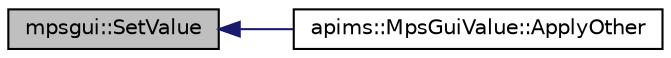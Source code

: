 digraph G
{
  edge [fontname="Helvetica",fontsize="10",labelfontname="Helvetica",labelfontsize="10"];
  node [fontname="Helvetica",fontsize="10",shape=record];
  rankdir=LR;
  Node1 [label="mpsgui::SetValue",height=0.2,width=0.4,color="black", fillcolor="grey75", style="filled" fontcolor="black"];
  Node1 -> Node2 [dir=back,color="midnightblue",fontsize="10",style="solid",fontname="Helvetica"];
  Node2 [label="apims::MpsGuiValue::ApplyOther",height=0.2,width=0.4,color="black", fillcolor="white", style="filled",URL="$classapims_1_1_mps_gui_value.html#aa6af03791d6ecf662f6c6d1aaeeca837",tooltip="Apply another type of step."];
}
